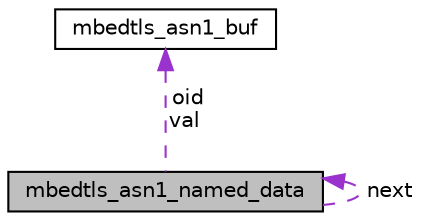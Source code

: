 digraph "mbedtls_asn1_named_data"
{
  bgcolor="transparent";
  edge [fontname="Helvetica",fontsize="10",labelfontname="Helvetica",labelfontsize="10"];
  node [fontname="Helvetica",fontsize="10",shape=record];
  Node1 [label="mbedtls_asn1_named_data",height=0.2,width=0.4,color="black", fillcolor="grey75", style="filled", fontcolor="black"];
  Node1 -> Node1 [dir="back",color="darkorchid3",fontsize="10",style="dashed",label=" next" ,fontname="Helvetica"];
  Node2 -> Node1 [dir="back",color="darkorchid3",fontsize="10",style="dashed",label=" oid\nval" ,fontname="Helvetica"];
  Node2 [label="mbedtls_asn1_buf",height=0.2,width=0.4,color="black",URL="$structmbedtls__asn1__buf.html"];
}
